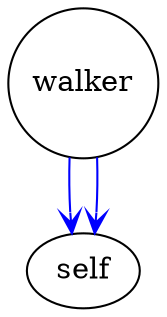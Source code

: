 digraph outcome_walker_self { 
 K=0.6 
 "walker" -> { "self" } [color="blue", arrowhead="vee", penwidth=1, href="#284"]; 
 "walker" -> { "self" } [color="blue", arrowhead="vee", penwidth=1, href="#392"]; 
 "walker" [shape="circle", fixedsize="true", height=1, width=1, style="filled", fillcolor="white", href="#walker"]; 
 "walker" [shape="circle", fixedsize="true", height=1, width=1, style="filled", fillcolor="white", href="#walker"]; 

}